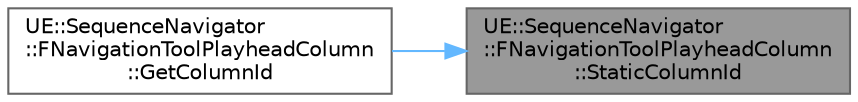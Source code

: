 digraph "UE::SequenceNavigator::FNavigationToolPlayheadColumn::StaticColumnId"
{
 // INTERACTIVE_SVG=YES
 // LATEX_PDF_SIZE
  bgcolor="transparent";
  edge [fontname=Helvetica,fontsize=10,labelfontname=Helvetica,labelfontsize=10];
  node [fontname=Helvetica,fontsize=10,shape=box,height=0.2,width=0.4];
  rankdir="RL";
  Node1 [id="Node000001",label="UE::SequenceNavigator\l::FNavigationToolPlayheadColumn\l::StaticColumnId",height=0.2,width=0.4,color="gray40", fillcolor="grey60", style="filled", fontcolor="black",tooltip=" "];
  Node1 -> Node2 [id="edge1_Node000001_Node000002",dir="back",color="steelblue1",style="solid",tooltip=" "];
  Node2 [id="Node000002",label="UE::SequenceNavigator\l::FNavigationToolPlayheadColumn\l::GetColumnId",height=0.2,width=0.4,color="grey40", fillcolor="white", style="filled",URL="$d6/de0/classUE_1_1SequenceNavigator_1_1FNavigationToolPlayheadColumn.html#a443d1df882408b498fb8edd188251ad2",tooltip=" "];
}
